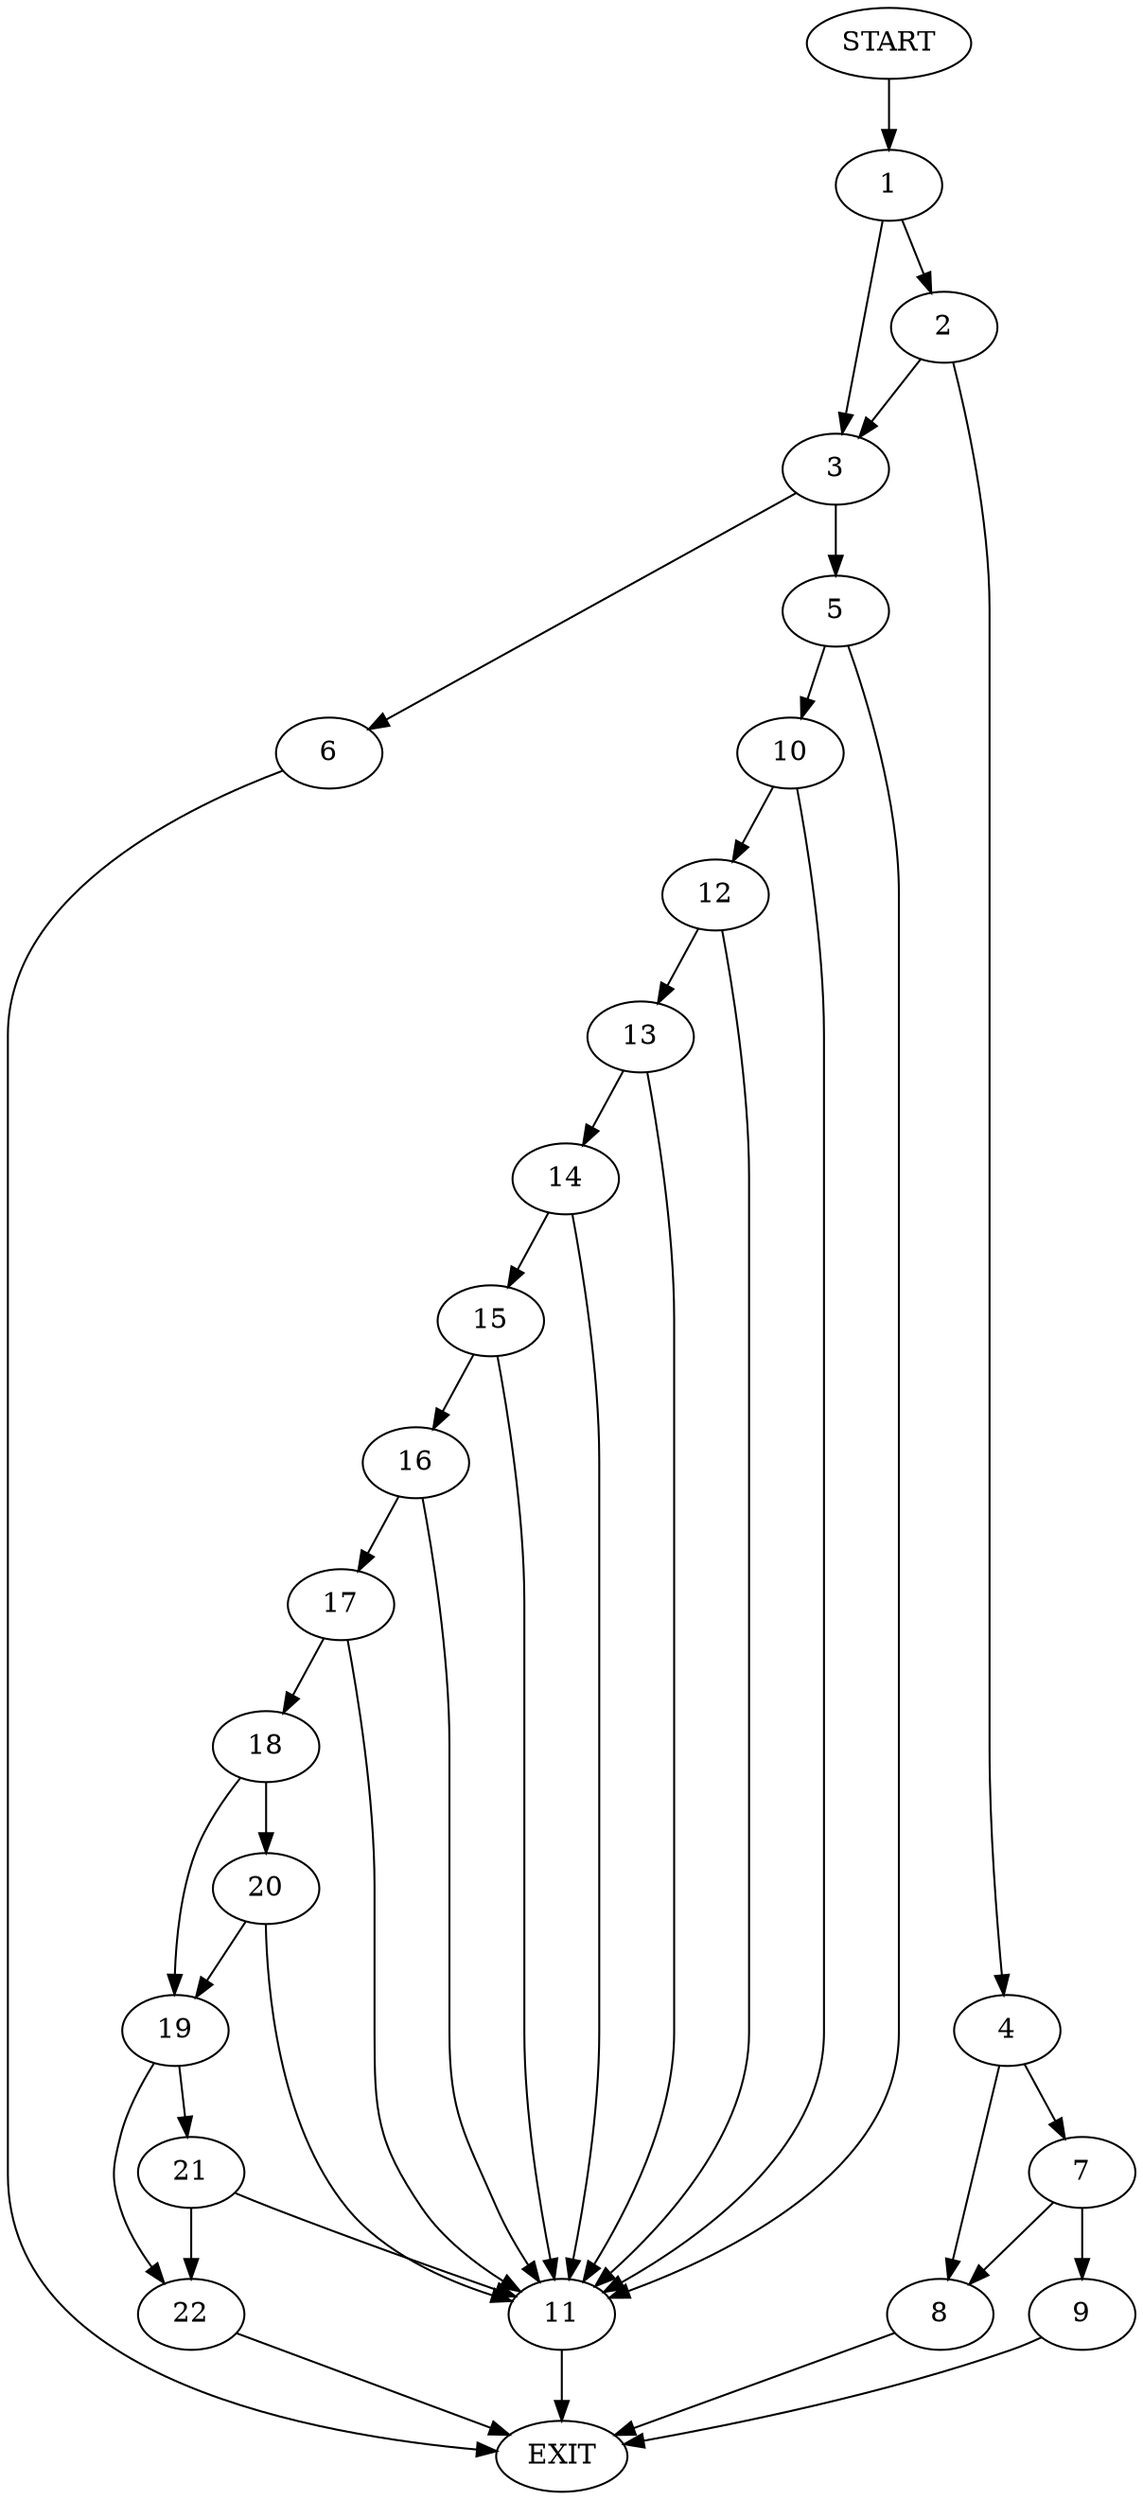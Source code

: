 digraph {
0 [label="START"]
23 [label="EXIT"]
0 -> 1
1 -> 2
1 -> 3
2 -> 3
2 -> 4
3 -> 5
3 -> 6
4 -> 7
4 -> 8
7 -> 9
7 -> 8
8 -> 23
9 -> 23
6 -> 23
5 -> 10
5 -> 11
11 -> 23
10 -> 12
10 -> 11
12 -> 13
12 -> 11
13 -> 14
13 -> 11
14 -> 15
14 -> 11
15 -> 16
15 -> 11
16 -> 17
16 -> 11
17 -> 18
17 -> 11
18 -> 19
18 -> 20
19 -> 21
19 -> 22
20 -> 19
20 -> 11
22 -> 23
21 -> 22
21 -> 11
}
